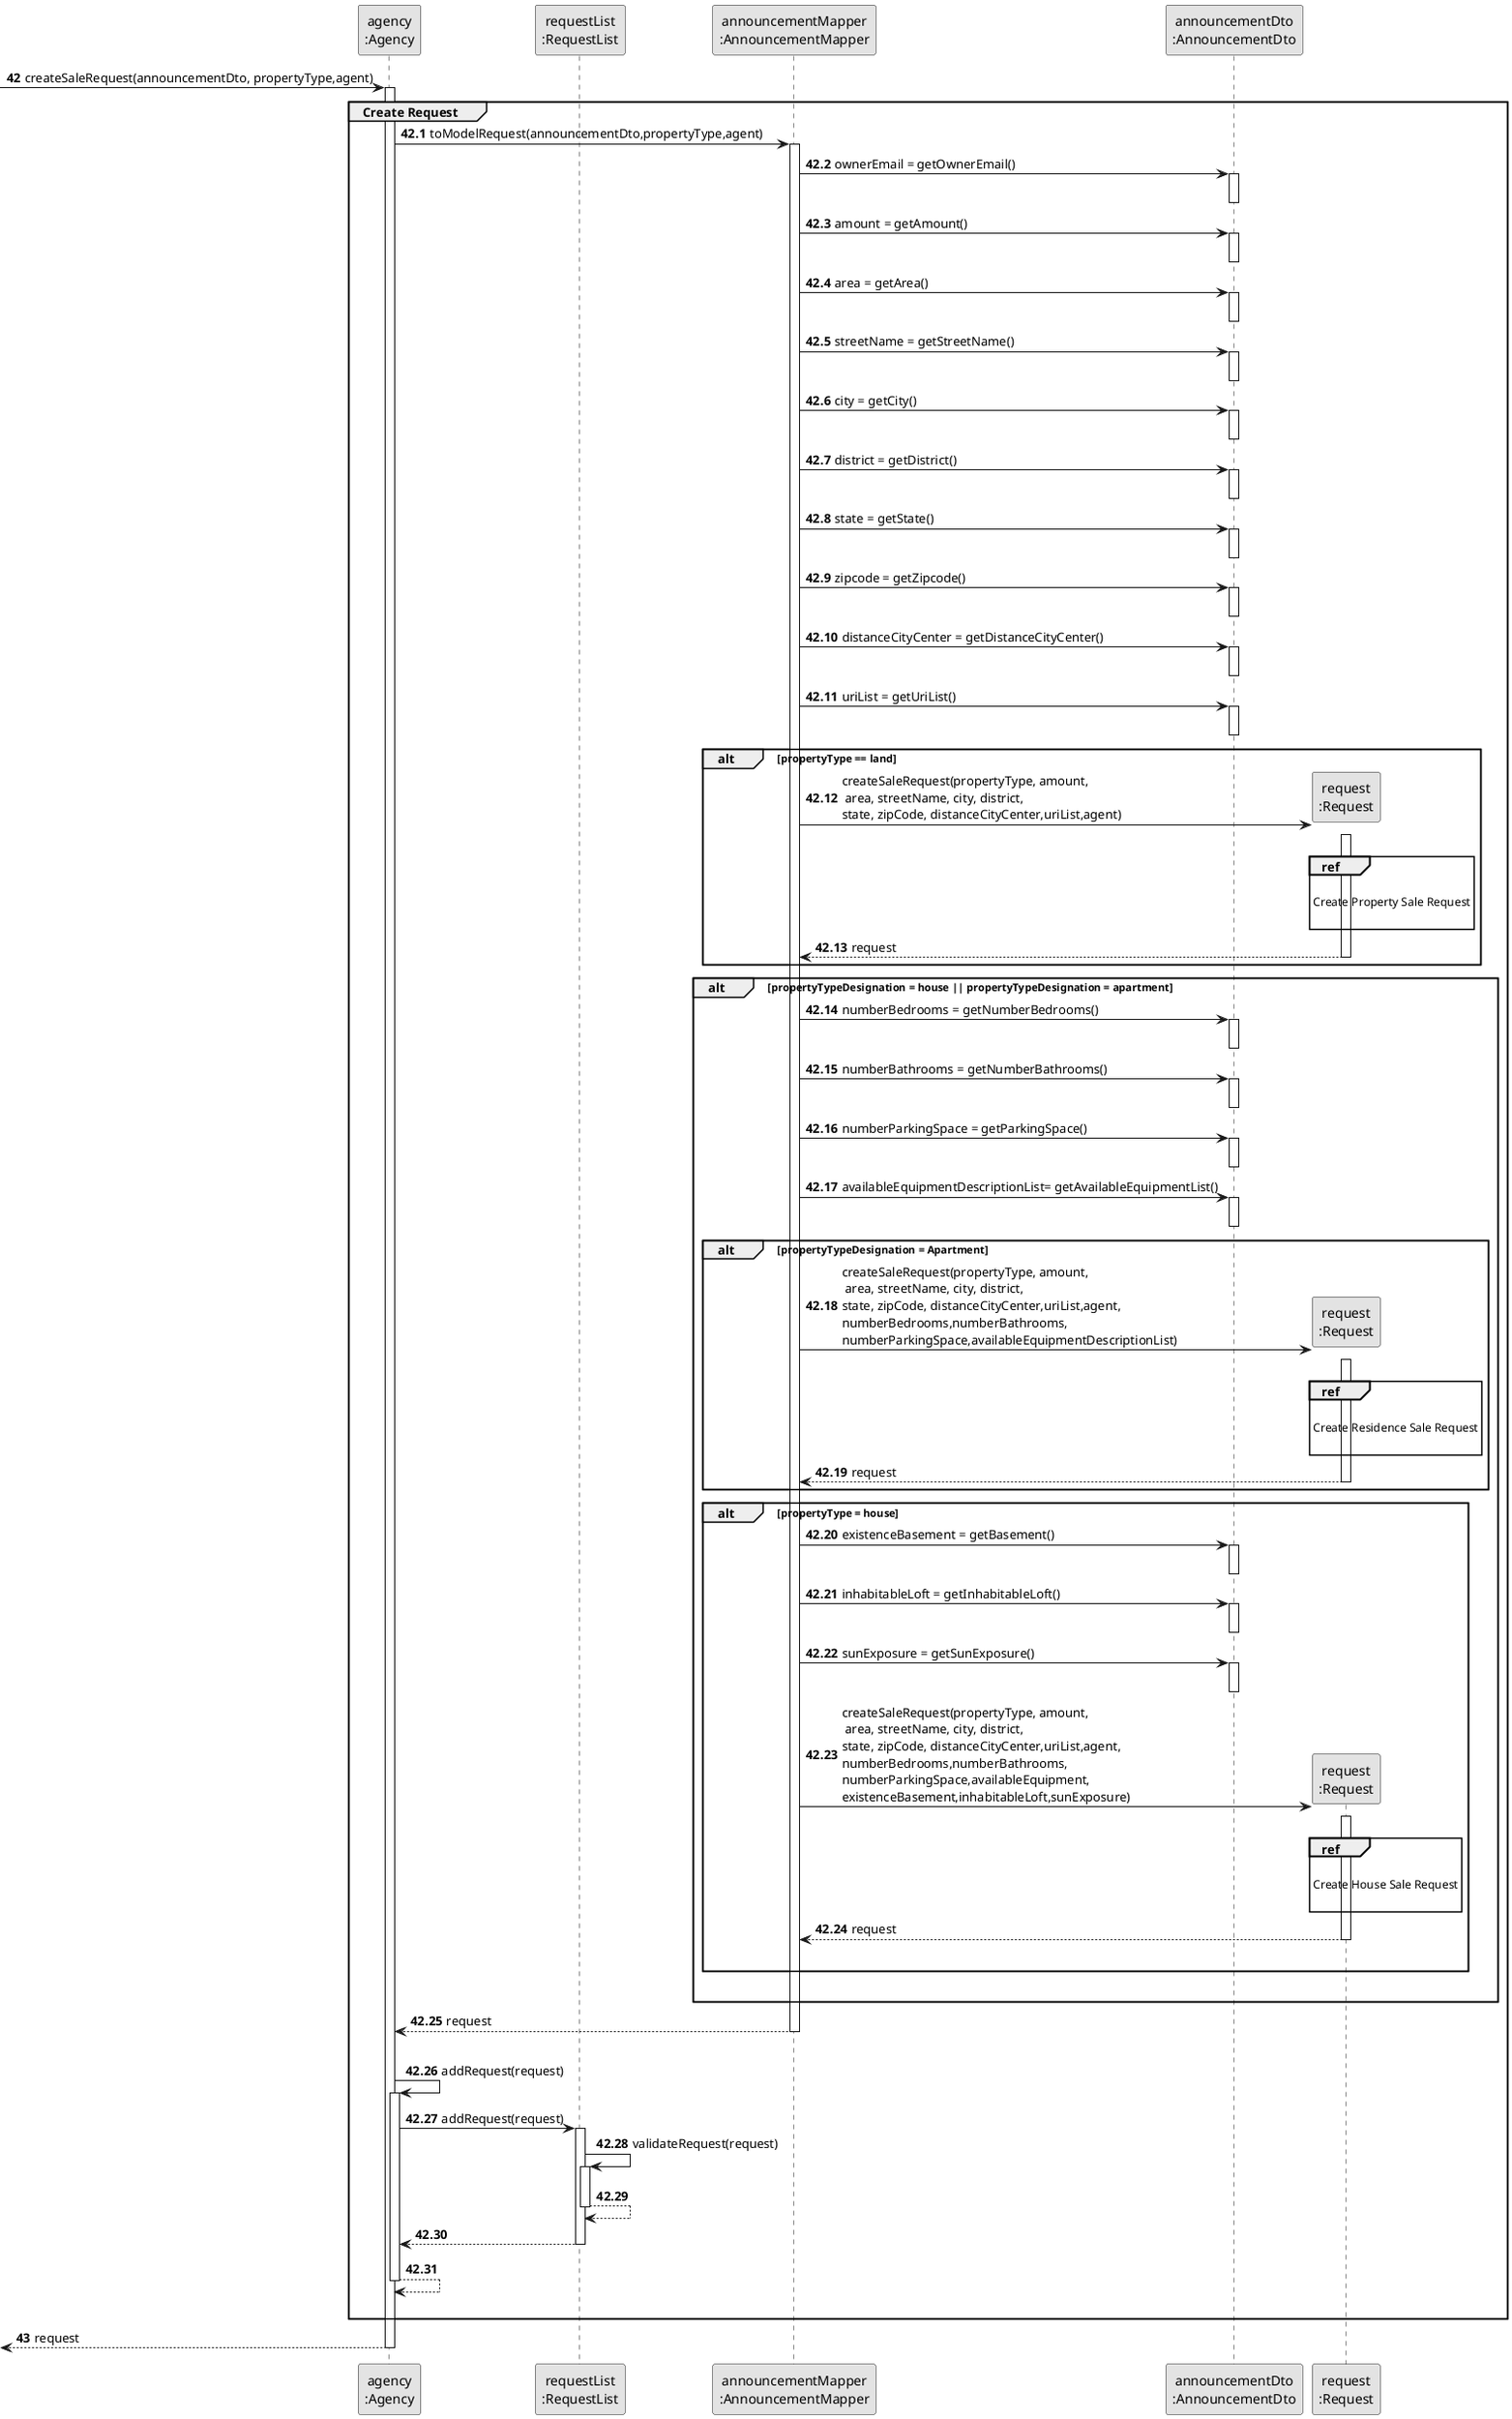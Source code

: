 @startuml
skinparam monochrome true
skinparam packageStyle rectangle
skinparam shadowing false

participant "agency\n:Agency" as AGENCY
participant "requestList\n:RequestList" as REPLIST
participant "announcementMapper\n:AnnouncementMapper" as MAPPER
participant "announcementDto\n:AnnouncementDto" as DTO
participant "request\n:Request" as REQUEST



autonumber 42

        -> AGENCY: createSaleRequest(announcementDto, propertyType,agent)
         activate AGENCY

autonumber 42.1

    group Create Request

        AGENCY -> MAPPER: toModelRequest(announcementDto,propertyType,agent)
        activate MAPPER

       MAPPER -> DTO : ownerEmail = getOwnerEmail()
      activate DTO
      deactivate DTO

        MAPPER -> DTO : amount = getAmount()
        activate DTO
        deactivate DTO

        MAPPER -> DTO : area = getArea()
        activate DTO
        deactivate DTO

        MAPPER -> DTO : streetName = getStreetName()
        activate DTO
        deactivate DTO

        MAPPER -> DTO : city = getCity()
        activate DTO
        deactivate DTO

        MAPPER -> DTO : district = getDistrict()
        activate DTO
        deactivate DTO

        MAPPER -> DTO : state = getState()
        activate DTO
        deactivate DTO

        MAPPER -> DTO : zipcode = getZipcode()
        activate DTO
        deactivate DTO

        MAPPER -> DTO : distanceCityCenter = getDistanceCityCenter()
        activate DTO
        deactivate DTO

        MAPPER -> DTO: uriList = getUriList()
        activate DTO
        deactivate DTO
        alt propertyType == land

        MAPPER -> REQUEST **: createSaleRequest(propertyType, amount,\n area, streetName, city, district,\nstate, zipCode, distanceCityCenter,uriList,agent)
        activate REQUEST
            |||
           ref over REQUEST

                Create Property Sale Request

           end ref

        REQUEST --> MAPPER : request
        deactivate REQUEST
        end alt

        alt propertyTypeDesignation = house || propertyTypeDesignation = apartment

            MAPPER -> DTO : numberBedrooms = getNumberBedrooms()
            activate DTO
            deactivate DTO

            MAPPER -> DTO : numberBathrooms = getNumberBathrooms()
            activate DTO
            deactivate DTO

            MAPPER -> DTO : numberParkingSpace = getParkingSpace()
            activate DTO
            deactivate DTO

            MAPPER -> DTO : availableEquipmentDescriptionList= getAvailableEquipmentList()
            activate DTO
            deactivate DTO


                alt propertyTypeDesignation = Apartment
            MAPPER -> REQUEST **: createSaleRequest(propertyType, amount,\n area, streetName, city, district,\nstate, zipCode, distanceCityCenter,uriList,agent,\nnumberBedrooms,numberBathrooms,\nnumberParkingSpace,availableEquipmentDescriptionList)
            activate REQUEST

                  |||
                  ref over REQUEST

                       Create Residence Sale Request

                  end ref


            REQUEST --> MAPPER : request
            deactivate REQUEST
        end alt

        alt propertyType = house

            MAPPER -> DTO : existenceBasement = getBasement()
            activate DTO
            deactivate DTO

            MAPPER -> DTO : inhabitableLoft = getInhabitableLoft()
            activate DTO
            deactivate DTO

            MAPPER -> DTO : sunExposure = getSunExposure()
            activate DTO
            deactivate DTO

             MAPPER -> REQUEST **: createSaleRequest(propertyType, amount,\n area, streetName, city, district,\nstate, zipCode, distanceCityCenter,uriList,agent,\nnumberBedrooms,numberBathrooms,\nnumberParkingSpace,availableEquipment,\nexistenceBasement,inhabitableLoft,sunExposure)
             activate REQUEST

                  |||
                  ref over REQUEST

                       Create House Sale Request

                  end ref

            REQUEST --> MAPPER : request
            deactivate REQUEST
             |||
             end alt

            |||
             end alt
            MAPPER --> AGENCY: request
            deactivate MAPPER
            |||
            AGENCY -> AGENCY: addRequest(request)
            activate AGENCY

            AGENCY -> REPLIST : addRequest(request)
            activate REPLIST

                REPLIST -> REPLIST: validateRequest(request)
                activate REPLIST
                REPLIST --> REPLIST
                deactivate REPLIST

            REPLIST --> AGENCY
            deactivate REPLIST

            AGENCY --> AGENCY
            deactivate AGENCY
    |||
    end

autonumber 43
        <-- AGENCY: request
        deactivate AGENCY


@enduml